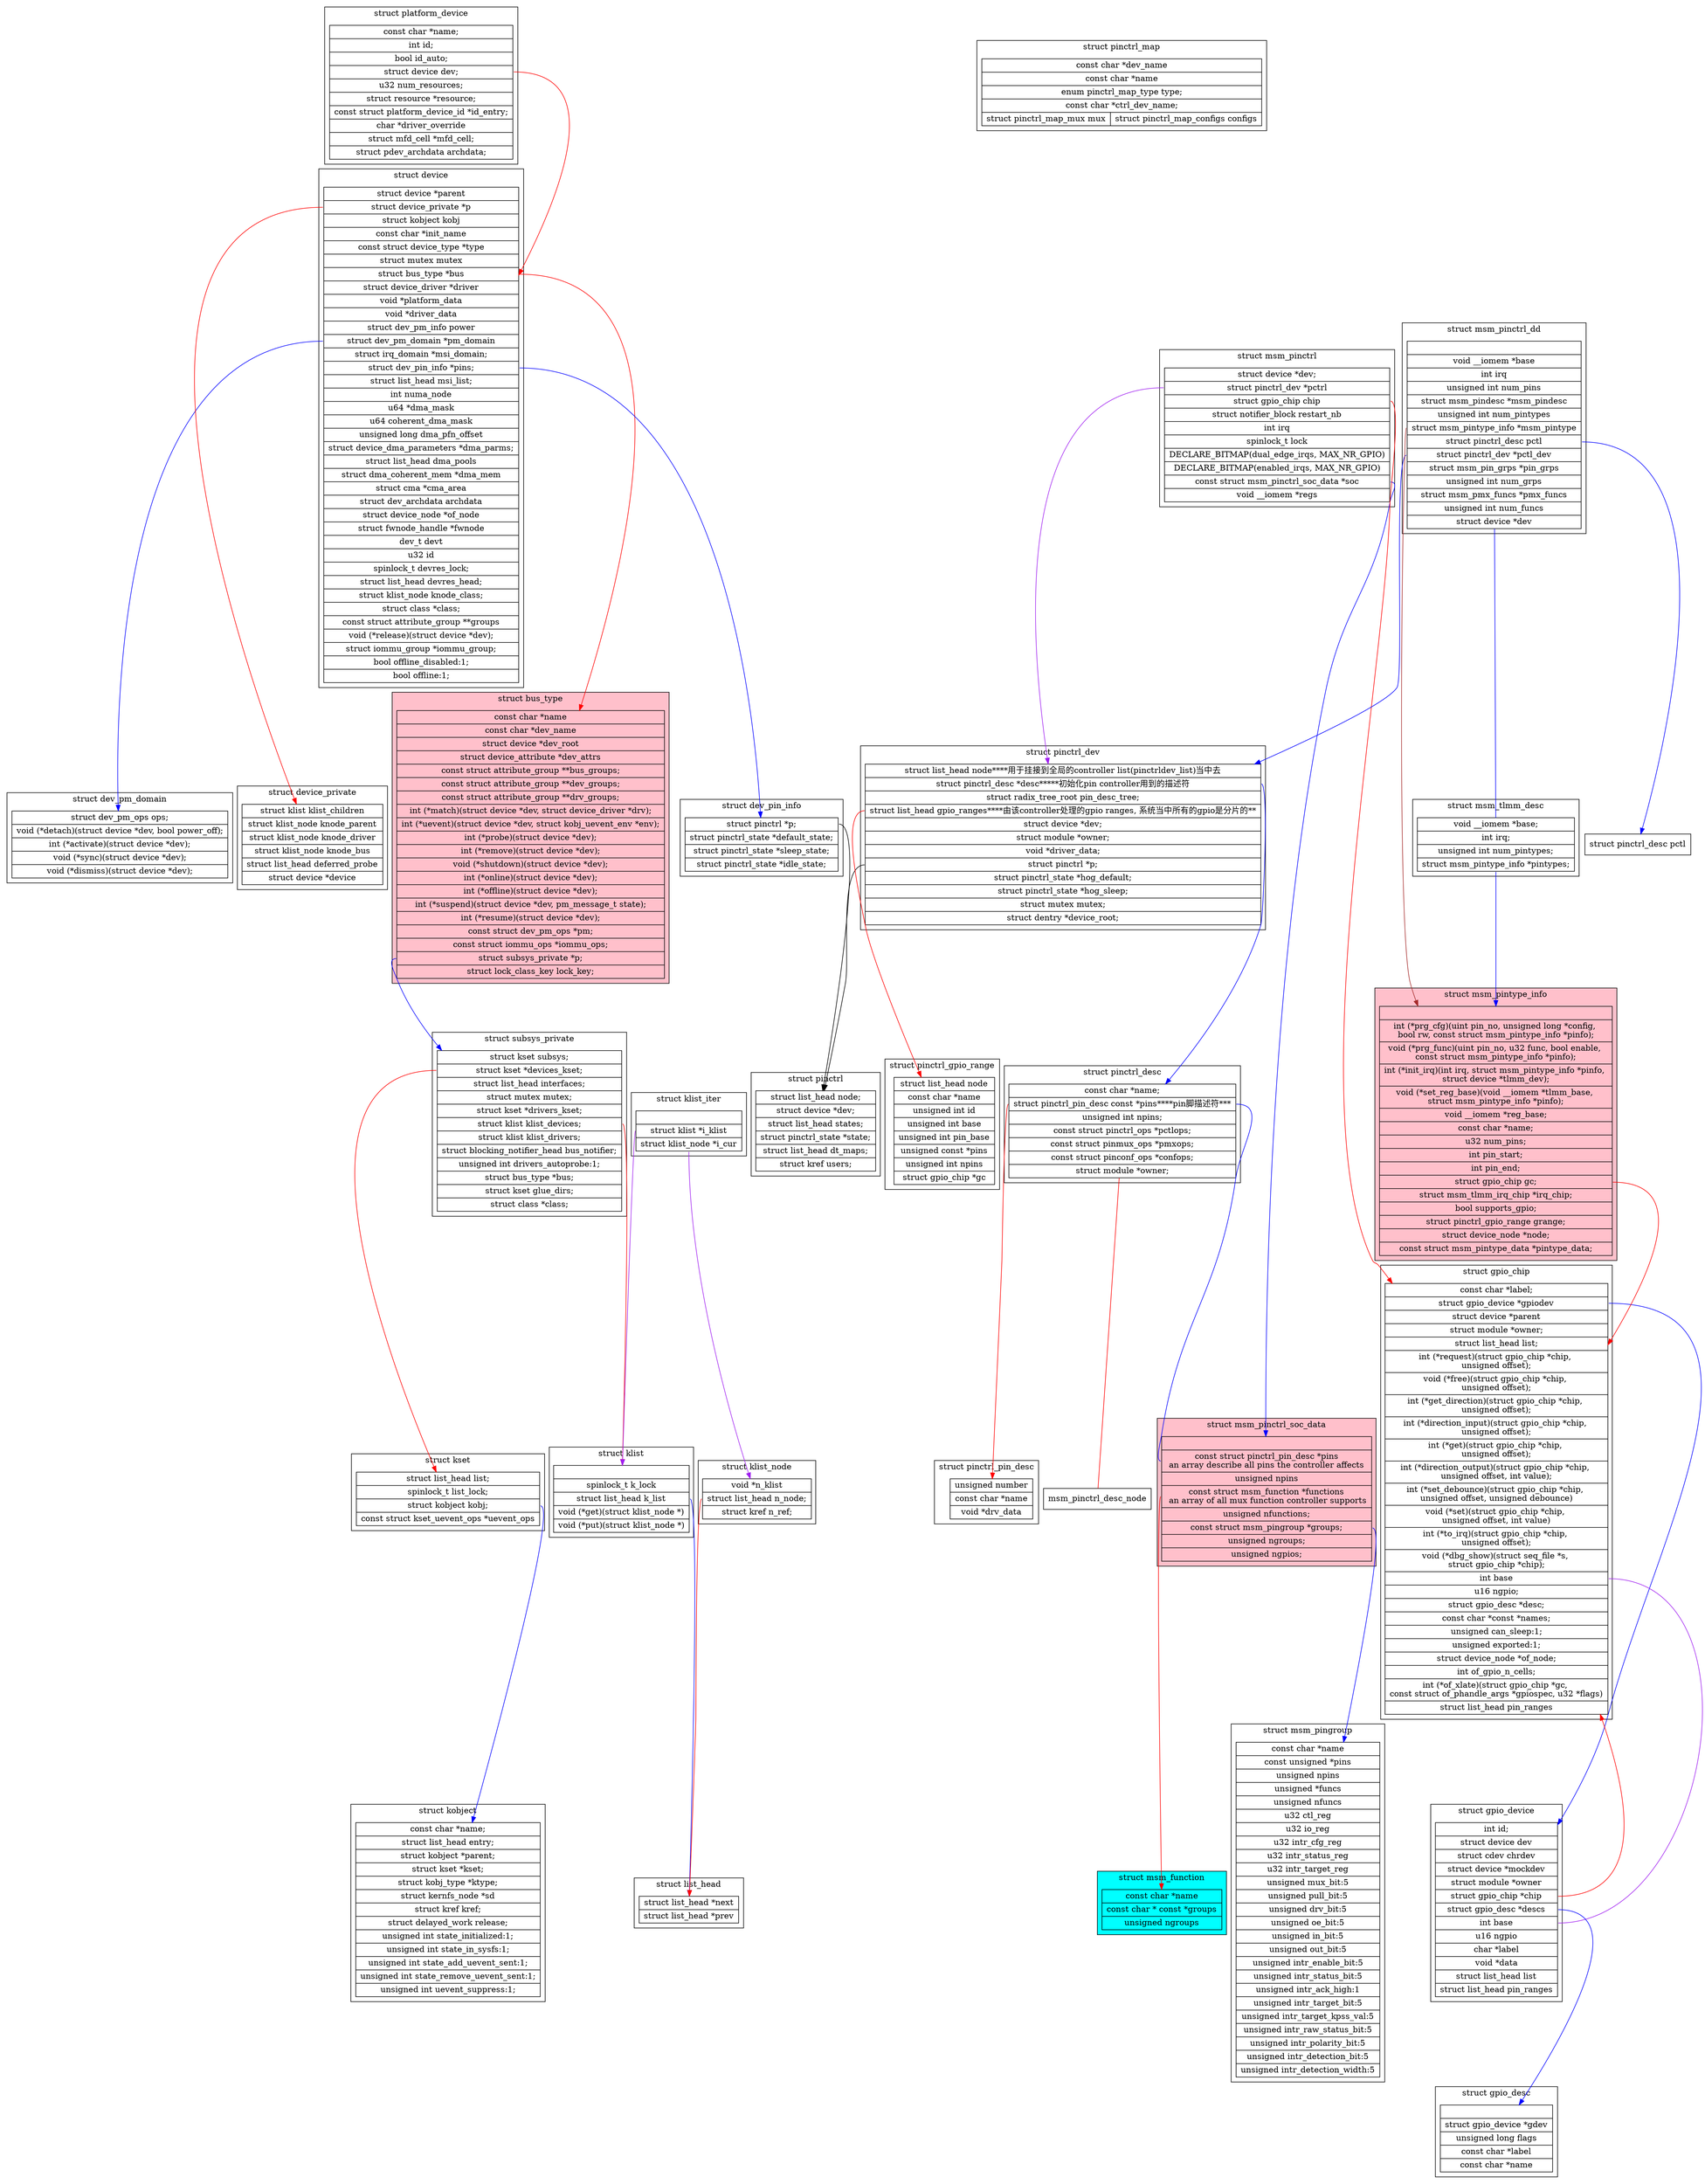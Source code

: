 digraph platform_bus{
	node[shape=record];

	subgraph cluster_struct_bus_type{
		label="struct bus_type";
		bgcolor="pink";
		"struct bus_type"[label="{
		const char      *name
    |const char      *dev_name
    |struct device       *dev_root
    |struct device_attribute *dev_attrs
    |const struct attribute_group **bus_groups;
    |const struct attribute_group **dev_groups;
    |const struct attribute_group **drv_groups;
    |int (*match)(struct device *dev, struct device_driver *drv);
    |int (*uevent)(struct device *dev, struct kobj_uevent_env *env);
    |int (*probe)(struct device *dev);
    |int (*remove)(struct device *dev);
    |void (*shutdown)(struct device *dev);
    |int (*online)(struct device *dev);
    |int (*offline)(struct device *dev);
    |int (*suspend)(struct device *dev, pm_message_t state);
    |int (*resume)(struct device *dev);
    |const struct dev_pm_ops *pm;
    |const struct iommu_ops *iommu_ops;
    |<subsys>struct subsys_private *p;
    |struct lock_class_key lock_key;
		}"];
	}

	"struct bus_type":subsys->"struct subsys_private"[color=blue];

	subgraph cluster_struct_subsys_private{
		label="struct subsys_private";
		"struct subsys_private"[label="{
		struct kset subsys;
    |<dev_kset>struct kset *devices_kset;
    |struct list_head interfaces;
    |struct mutex mutex;
    |struct kset *drivers_kset;
    |<devices>struct klist klist_devices;
    |struct klist klist_drivers;
    |struct blocking_notifier_head bus_notifier;
    |unsigned int drivers_autoprobe:1;
    |struct bus_type *bus;
    |struct kset glue_dirs;
    |struct class *class;
	}"];
	}
	"struct subsys_private":dev_kset->"struct kset"[color=red];
	"struct subsys_private":devices->"struct klist"[color=red];

	subgraph cluster_struct_kset{
		label="struct kset";
		"struct kset"[label="{
		struct list_head list;
    |spinlock_t list_lock;
    |<obj>struct kobject kobj;
    |const struct kset_uevent_ops *uevent_ops
	}"];
	}

	"struct kset":obj->"struct kobject"[color=blue];
	subgraph cluster_struct_dev_pin_info{
		label="struct dev_pin_info";
		"struct dev_pin_info"[label="{
			<p>struct pinctrl *p;
    |struct pinctrl_state *default_state;
    |struct pinctrl_state *sleep_state;
    |struct pinctrl_state *idle_state;
		}"];
	}
	"struct device":pins->"struct dev_pin_info"[color=blue];
	"struct dev_pin_info":p->"struct pinctrl";

	subgraph cluster_struct_pinctrl{
		label="struct pinctrl";
		"struct pinctrl"[label="{
		struct list_head node;
    |struct device *dev;
    |struct list_head states;
    |struct pinctrl_state *state;
    |struct list_head dt_maps;
    |struct kref users;
	}"];
	}

	subgraph cluster_struct_pinctrl_dev{
		label="struct pinctrl_dev";
		"struct pinctrl_dev"[label="{
		struct list_head node****用于挂接到全局的controller list(pinctrldev_list)当中去
    |<desc>struct pinctrl_desc *desc*****初始化pin controller用到的描述符
    |struct radix_tree_root pin_desc_tree;
    |<ranges>struct list_head gpio_ranges****由该controller处理的gpio ranges, 系统当中所有的gpio是分片的**
    |struct device *dev;
    |struct module *owner;
    |void *driver_data;
    |<p>struct pinctrl *p;
    |struct pinctrl_state *hog_default;
    |struct pinctrl_state *hog_sleep;
    |struct mutex mutex;
    |struct dentry *device_root;
	}"];
	}
	"struct pinctrl_dev":ranges->"struct pinctrl_gpio_range"[color=red];
	subgraph cluster_struct_pinctrl_gpio_range{
		label="struct pinctrl_gpio_range";
		"struct pinctrl_gpio_range"[label="{
			struct list_head node
    |const char *name
    |unsigned int id
    |unsigned int base
    |unsigned int pin_base
    |unsigned const *pins
    |unsigned int npins
    |struct gpio_chip *gc
		}"];
	}

	"struct pinctrl_dev":p->"struct pinctrl";
	"struct pinctrl_dev":desc->"struct pinctrl_desc"[color=blue];
	subgraph cluster_struct_pinctrl_desc{
		label="struct pinctrl_desc";
		"struct pinctrl_desc"[label="{
		const char *name;
    |<pins>struct pinctrl_pin_desc const *pins****pin脚描述符***
    |unsigned int npins;
    |const struct pinctrl_ops *pctlops;
    |const struct pinmux_ops *pmxops;
    |const struct pinconf_ops *confops;
    |struct module *owner;
	}"];
	}
	msm_pinctrl_desc_node[bgcolor=blue];
	"struct pinctrl_desc"->msm_pinctrl_desc_node[arrowhead=none color=red];
	"struct pinctrl_desc":pins->"struct msm_pinctrl_soc_data":pins[arrowhead=none color=blue];
	"struct pinctrl_desc":pins->"struct pinctrl_pin_desc"[color=red];
	subgraph cluster_struct_pinctrl_pin_desc{
		label="struct pinctrl_pin_desc";
		"struct pinctrl_pin_desc"[label="{
			unsigned number
			|const char *name
			|void *drv_data
		}"];
	}

	subgraph cluster_struct_platform_device{
		label="struct platform_device";
		"struct platform_device"[label="{
		 const char  *name;
    	|int     id;
    	|bool        id_auto;
    	|<dev>struct device   dev;
    	|u32     num_resources;
    	|struct resource *resource;
    	|const struct platform_device_id *id_entry;
    	|char *driver_override
    	|struct mfd_cell *mfd_cell;
    	|struct pdev_archdata    archdata;
	}"];
	}
	"struct platform_device":dev->"struct device"[color=red];

	subgraph cluster_struct_device{
		label="struct device";
		"struct device"[label="{
		struct device  *parent
		|<private>struct device_private  *p
		|struct kobject kobj
		|const char  *init_name
		|const struct device_type *type
		|struct mutex        mutex
		|<bus>struct bus_type *bus
		|struct device_driver *driver
		|void     *platform_data
		|void     *driver_data
		|struct dev_pm_info  power
		|<pm_domain>struct dev_pm_domain    *pm_domain
    |struct irq_domain   *msi_domain;
    |<pins>struct dev_pin_info *pins;
    |struct list_head    msi_list;
    |int     numa_node
    |u64     *dma_mask
    |u64     coherent_dma_mask
    |unsigned long   dma_pfn_offset
    |struct device_dma_parameters *dma_parms;
    |struct list_head    dma_pools
    |struct dma_coherent_mem *dma_mem
    |struct cma *cma_area
    |struct dev_archdata archdata
    |struct device_node  *of_node
    |struct fwnode_handle    *fwnode
    |dev_t           devt
    |u32         id
    |spinlock_t      devres_lock;
    |struct list_head    devres_head;
    |struct klist_node   knode_class;
    |struct class        *class;
    |const struct attribute_group **groups
	|void    (*release)(struct device *dev);
    |struct iommu_group  *iommu_group;
    |bool            offline_disabled:1;
    |bool            offline:1;
	}"];
	}

	"struct device":pm_domain->"struct dev_pm_domain"[color=blue];
	"struct device":private->"struct device_private"[color=red];
	"struct device":bus->"struct bus_type"[color=red];
	subgraph cluster_struct_device_private{
		label="struct device_private";
		"struct device_private"[label="{
		struct klist klist_children
    |struct klist_node knode_parent
    |struct klist_node knode_driver
    |struct klist_node knode_bus
    |struct list_head deferred_probe
    |struct device *device
	}"];
	}

	subgraph cluster_struct_dev_pm_domain{
		label="struct dev_pm_domain";
		"struct dev_pm_domain"[label="{
			struct dev_pm_ops   ops;
    |void (*detach)(struct device *dev, bool power_off);
    |int (*activate)(struct device *dev);
    |void (*sync)(struct device *dev);
    |void (*dismiss)(struct device *dev);
		}"];
	}

	subgraph cluster_struct_klist{
		label="struct klist";
		"struct klist"[label="{
	|spinlock_t      k_lock
    |<list>struct list_head    k_list
    |void       (*get)(struct klist_node *)
    |void       (*put)(struct klist_node *)
		}"];
	}
	"struct klist":list->"struct list_head"[color=blue];

	subgraph cluster_struct_klist_iter{
		label="struct klist_iter";
		"struct klist_iter"[label="{
		|<i_klist>struct klist        *i_klist
    	|<cur>struct klist_node   *i_cur
	}"];
	}
	"struct klist_iter":i_klist->"struct klist"[color=purple];
	"struct klist_iter":cur->"struct klist_node"[color=purple];
	subgraph cluster_struct_klist_node{
		label="struct klist_node";
		"struct klist_node"[label="{
		void            *n_klist
    |<n_node>struct list_head    n_node;
    |struct kref     n_ref;
	}"];
	}
	"struct klist_node":n_node->"struct list_head"[color=red];
	subgraph cluster_struct_list_head{
		label="struct list_head";
		"struct list_head"[label="{
		struct list_head *next
		|struct list_head *prev
	}"];
	}

	subgraph cluster_struct_kobject{
		label="struct kobject";
		"struct kobject"[label="{
		const char      *name;
    |struct list_head    entry;
    |struct kobject      *parent;
    |struct kset     *kset;
    |struct kobj_type    *ktype;
    |struct kernfs_node  *sd
    |struct kref     kref;
    |struct delayed_work release;
    |unsigned int state_initialized:1;
    |unsigned int state_in_sysfs:1;
    |unsigned int state_add_uevent_sent:1;
    |unsigned int state_remove_uevent_sent:1;
    |unsigned int uevent_suppress:1;
	}"];
	}

	subgraph cluster_struct_msm_pinctrl{
		label="struct msm_pinctrl";
		"struct msm_pinctrl"[label="{
		struct device *dev;
    	|<pctrl>struct pinctrl_dev *pctrl
    	|<chip>struct gpio_chip chip
    	|struct notifier_block restart_nb
    	|int irq
    	|spinlock_t lock
    	|DECLARE_BITMAP(dual_edge_irqs, MAX_NR_GPIO)
    	|DECLARE_BITMAP(enabled_irqs, MAX_NR_GPIO)
    	|<soc>const struct msm_pinctrl_soc_data *soc
    	|void __iomem *regs
		}"];
	}
	"struct msm_pinctrl":chip->"struct gpio_chip"[color=red];
	"struct msm_pinctrl":pctrl->"struct pinctrl_dev"[color=purple];
	"struct msm_pinctrl":soc->"struct msm_pinctrl_soc_data"[color=blue];

	subgraph cluster_struct_msm_pinctrl_soc_data{
		label="struct msm_pinctrl_soc_data";
		bgcolor="pink";
		"struct msm_pinctrl_soc_data"[label="{
	|<pins>const struct pinctrl_pin_desc *pins\n
	an array describe all pins the controller affects
    |unsigned npins
    |<functions>const struct msm_function *functions\n
    an array of all mux function controller supports
    |unsigned nfunctions;
    |<groups>const struct msm_pingroup *groups;
    |unsigned ngroups;
    |unsigned ngpios;
		}"];
	}

	"struct msm_pinctrl_soc_data":groups->"struct msm_pingroup"[color=blue];

	subgraph cluster_struct_msm_pingroup{
		label="struct msm_pingroup";
		"struct msm_pingroup"[label="{
	 const char *name
    |const unsigned *pins
    |unsigned npins
    |unsigned *funcs
    |unsigned nfuncs
    |u32 ctl_reg
    |u32 io_reg
    |u32 intr_cfg_reg
    |u32 intr_status_reg
    |u32 intr_target_reg
    |unsigned mux_bit:5
    |unsigned pull_bit:5
    |unsigned drv_bit:5
    |unsigned oe_bit:5
    |unsigned in_bit:5
    |unsigned out_bit:5
    |unsigned intr_enable_bit:5
    |unsigned intr_status_bit:5
    |unsigned intr_ack_high:1
    |unsigned intr_target_bit:5
    |unsigned intr_target_kpss_val:5
    |unsigned intr_raw_status_bit:5
    |unsigned intr_polarity_bit:5
    |unsigned intr_detection_bit:5
    |unsigned intr_detection_width:5
		}"];
	}

	"struct msm_pinctrl_soc_data":functions->"struct msm_function"[color=red];
	subgraph cluster_struct_msm_function{
		label="struct msm_function";
		bgcolor="cyan";
		"struct msm_function"[label="{
		const char *name
    	|const char * const *groups
    	|unsigned ngroups
	}"];
	}

	subgraph cluster_struct_pinctrl_map{
		label="struct pinctrl_map";
		"struct pinctrl_map"[label="{
		const char *dev_name
    |const char *name
    |enum pinctrl_map_type type;
    |const char *ctrl_dev_name;
	|{struct pinctrl_map_mux mux|struct pinctrl_map_configs configs}
	}"];
	}

	subgraph cluster_struct_msm_pinctrl_dd{
		label="struct msm_pinctrl_dd";
		"struct msm_pinctrl_dd"[label="{
	 |void __iomem *base
    |int irq
    |unsigned int num_pins
    |struct msm_pindesc *msm_pindesc
    |unsigned int num_pintypes
    |<msm_pintype>struct msm_pintype_info *msm_pintype
    |<pctl>struct pinctrl_desc pctl
    |<pctl_dev>struct pinctrl_dev *pctl_dev
    |struct msm_pin_grps *pin_grps
    |unsigned int num_grps
    |struct  msm_pmx_funcs *pmx_funcs
    |unsigned int num_funcs
    |struct device *dev
		}"];
	}
	"struct msm_pinctrl_dd":msm_pintype->"struct msm_pintype_info"[color=brown];
	"struct msm_pinctrl_dd":pctl->"struct pinctrl_desc pctl"[color=blue];
	"struct msm_pinctrl_dd":pctl_dev->"struct pinctrl_dev"[color=blue];
	"struct msm_pinctrl_dd"->"struct msm_tlmm_desc"[arrowhead=none color=blue];

	subgraph cluster_struct_msm_tlmm_desc{
		label="struct msm_tlmm_desc";
		"struct msm_tlmm_desc"[label="{
	void __iomem *base;
    |int irq;
    |unsigned int num_pintypes;
    |<pintypes>struct msm_pintype_info *pintypes;
		}"];
	}
	subgraph cluster_struct_msm_pintype_info{
		label="struct msm_pintype_info";
		bgcolor="pink";
		"struct msm_pintype_info"[label="{
	|int (*prg_cfg)(uint pin_no, unsigned long *config,
               \nbool rw, const struct msm_pintype_info *pinfo);
    |void (*prg_func)(uint pin_no, u32 func, bool enable,
             \nconst struct msm_pintype_info *pinfo);
    |int (*init_irq)(int irq, struct msm_pintype_info *pinfo,
            \nstruct device *tlmm_dev);
    |void (*set_reg_base)(void __iomem *tlmm_base,
                 \nstruct msm_pintype_info *pinfo);
    |void __iomem *reg_base;
    |const char *name;
    |u32 num_pins;
    |int pin_start;
    |int pin_end;
    |<gc>struct gpio_chip gc;
    |struct msm_tlmm_irq_chip *irq_chip;
    |bool supports_gpio;
    |struct pinctrl_gpio_range grange;
    |struct device_node *node;
    |const struct msm_pintype_data *pintype_data;
	}"];
	}
	"struct msm_tlmm_desc":pintypes->"struct msm_pintype_info"[color=blue];
	"struct msm_pintype_info":gc->"struct gpio_chip"[color=red];

	subgraph cluster_struct_gpio_chip{
		label="struct gpio_chip";
		"struct gpio_chip"[label="{
			const char      *label;
	|<gpiodev>struct gpio_device  *gpiodev
    |struct device       *parent
    |struct module       *owner;
    |struct list_head        list;
    |int         (*request)(struct gpio_chip *chip,
                        \nunsigned offset);
    |void            (*free)(struct gpio_chip *chip,
                        \nunsigned offset);
    |int         (*get_direction)(struct gpio_chip *chip,
                        \nunsigned offset);
    |int         (*direction_input)(struct gpio_chip *chip,
                        \nunsigned offset);
    |int         (*get)(struct gpio_chip *chip,
                        \nunsigned offset);
    |int         (*direction_output)(struct gpio_chip *chip,
                        \nunsigned offset, int value);
    |int         (*set_debounce)(struct gpio_chip *chip,
                        \nunsigned offset, unsigned debounce)
    |void    (*set)(struct gpio_chip *chip,
                \nunsigned offset, int value)
    |int     (*to_irq)(struct gpio_chip *chip,
                        \nunsigned offset);
    |void            (*dbg_show)(struct seq_file *s,
                        \nstruct gpio_chip *chip);
    |<base>int         base
    |u16         ngpio;
    |struct gpio_desc    *desc;
    |const char      *const *names;
    |unsigned        can_sleep:1;
    |unsigned        exported:1;
    |struct device_node *of_node;
    |int of_gpio_n_cells;
    |int (*of_xlate)(struct gpio_chip *gc,
                \nconst struct of_phandle_args *gpiospec, u32 *flags)
	|struct list_head pin_ranges
		}"];
	}
	"struct gpio_chip":gpiodev->"struct gpio_device"[color=blue];
	"struct gpio_chip":base->"struct gpio_device":base[arrowhead=none color=purple];
	subgraph cluster_struct_gpio_device{
		label="struct gpio_device";
		"struct gpio_device"[label="{
		int         id;
    |struct device       dev
    |struct cdev     chrdev
    |struct device       *mockdev
    |struct module       *owner
    |<chip>struct gpio_chip    *chip
    |<descs>struct gpio_desc    *descs
    |<base>int         base
    |u16         ngpio
    |char            *label
    |void            *data
    |struct list_head        list
	|struct list_head pin_ranges
	}"];
	}
	"struct gpio_device":descs->"struct gpio_desc"[color=blue];
	"struct gpio_device":chip->"struct gpio_chip"[color=red];
	subgraph cluster_struct_gpio_desc{
		label="struct gpio_desc";
		"struct gpio_desc"[label="{
	|struct gpio_device  *gdev
    |unsigned long       flags
	|const char      *label
	|const char      *name
	}"];
	}
}
